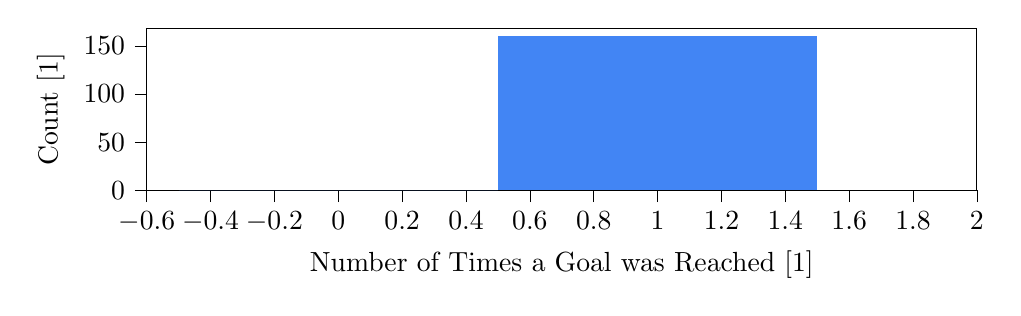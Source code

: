 % This file was created with tikzplotlib v0.9.16.
\begin{tikzpicture}

\definecolor{color0}{rgb}{0.259,0.522,0.957}

\begin{axis}[
width=1.0\linewidth,
height=0.3\linewidth,
clip marker paths=true,
scaled x ticks=false,
tick align=outside,
tick pos=left,
x grid style={white!69.02!black},
xlabel={Number of Times a Goal was Reached [1]},
xmin=-0.6, xmax=2,
xtick style={color=black},
y grid style={white!69.02!black},
ylabel={Count [1]},
ymin=0, ymax=168,
ytick style={color=black}
]
\draw[draw=none,fill=color0] (axis cs:-0.5,0) rectangle (axis cs:0.5,0);
\draw[draw=none,fill=color0] (axis cs:0.5,0) rectangle (axis cs:1.5,160);
\end{axis}

\end{tikzpicture}
